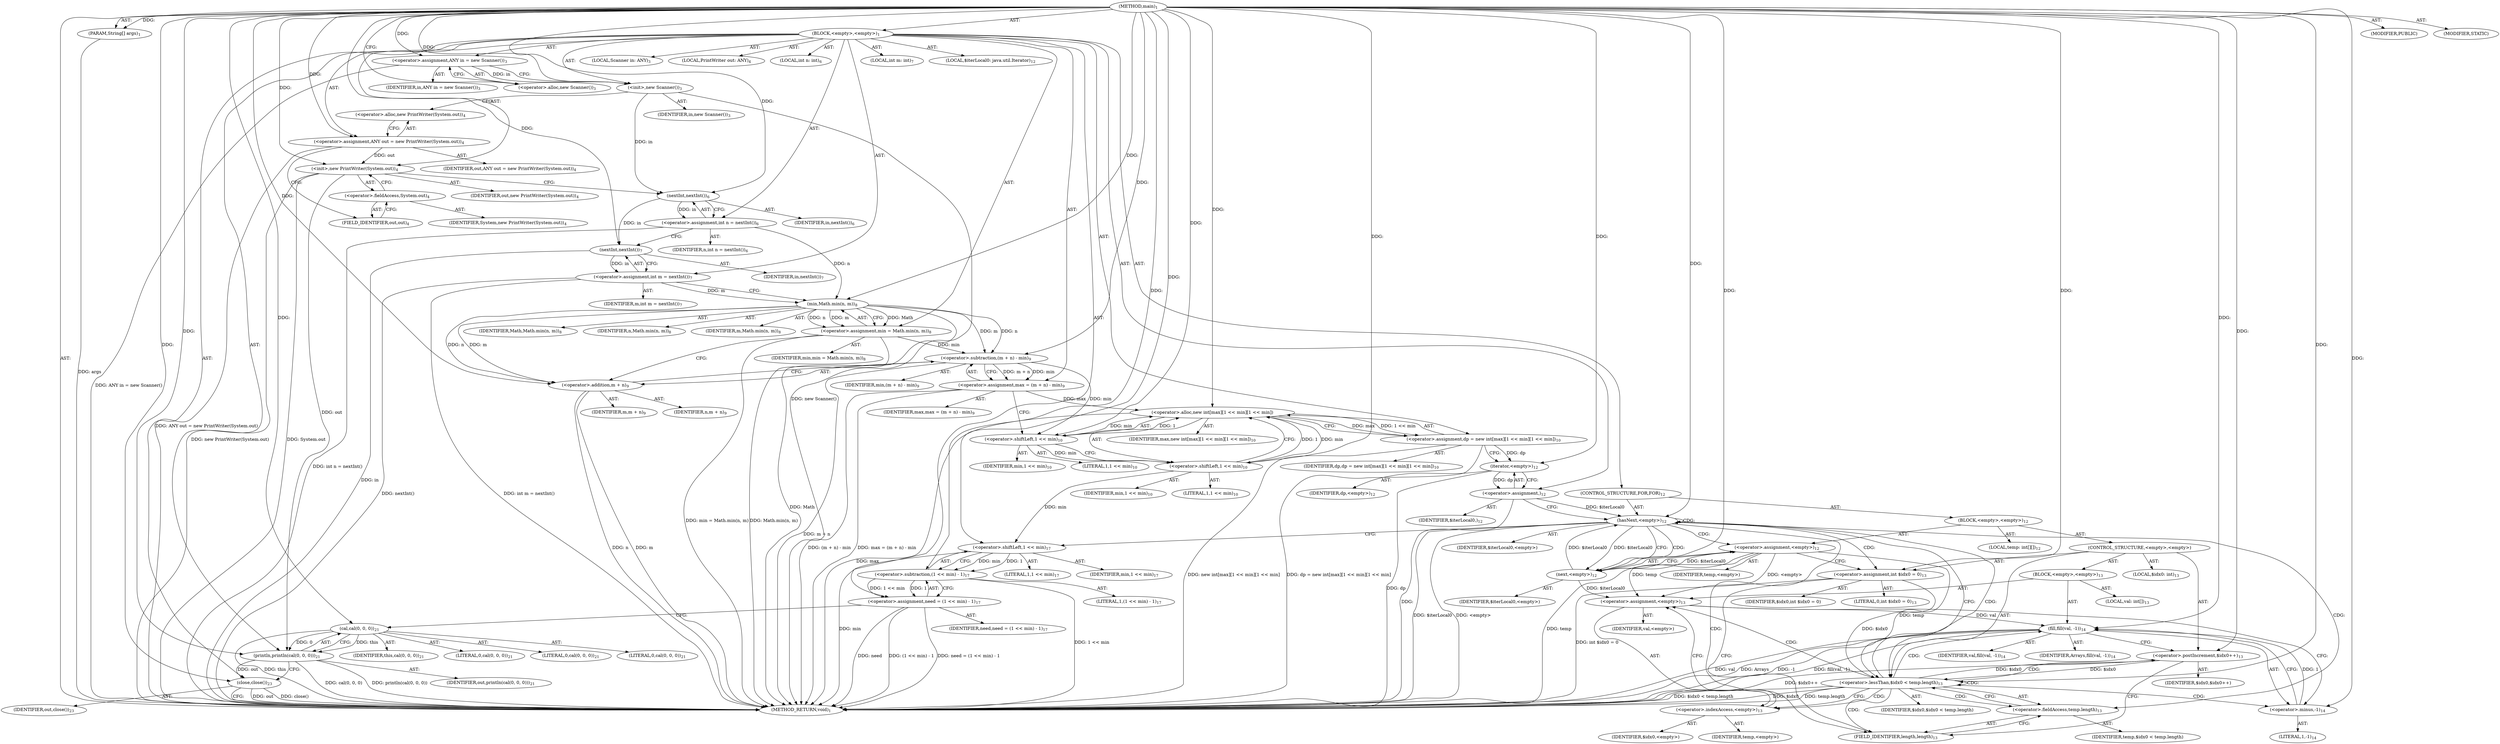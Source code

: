 digraph "main" {  
"21" [label = <(METHOD,main)<SUB>1</SUB>> ]
"22" [label = <(PARAM,String[] args)<SUB>1</SUB>> ]
"23" [label = <(BLOCK,&lt;empty&gt;,&lt;empty&gt;)<SUB>1</SUB>> ]
"4" [label = <(LOCAL,Scanner in: ANY)<SUB>3</SUB>> ]
"24" [label = <(&lt;operator&gt;.assignment,ANY in = new Scanner())<SUB>3</SUB>> ]
"25" [label = <(IDENTIFIER,in,ANY in = new Scanner())<SUB>3</SUB>> ]
"26" [label = <(&lt;operator&gt;.alloc,new Scanner())<SUB>3</SUB>> ]
"27" [label = <(&lt;init&gt;,new Scanner())<SUB>3</SUB>> ]
"3" [label = <(IDENTIFIER,in,new Scanner())<SUB>3</SUB>> ]
"6" [label = <(LOCAL,PrintWriter out: ANY)<SUB>4</SUB>> ]
"28" [label = <(&lt;operator&gt;.assignment,ANY out = new PrintWriter(System.out))<SUB>4</SUB>> ]
"29" [label = <(IDENTIFIER,out,ANY out = new PrintWriter(System.out))<SUB>4</SUB>> ]
"30" [label = <(&lt;operator&gt;.alloc,new PrintWriter(System.out))<SUB>4</SUB>> ]
"31" [label = <(&lt;init&gt;,new PrintWriter(System.out))<SUB>4</SUB>> ]
"5" [label = <(IDENTIFIER,out,new PrintWriter(System.out))<SUB>4</SUB>> ]
"32" [label = <(&lt;operator&gt;.fieldAccess,System.out)<SUB>4</SUB>> ]
"33" [label = <(IDENTIFIER,System,new PrintWriter(System.out))<SUB>4</SUB>> ]
"34" [label = <(FIELD_IDENTIFIER,out,out)<SUB>4</SUB>> ]
"35" [label = <(LOCAL,int n: int)<SUB>6</SUB>> ]
"36" [label = <(&lt;operator&gt;.assignment,int n = nextInt())<SUB>6</SUB>> ]
"37" [label = <(IDENTIFIER,n,int n = nextInt())<SUB>6</SUB>> ]
"38" [label = <(nextInt,nextInt())<SUB>6</SUB>> ]
"39" [label = <(IDENTIFIER,in,nextInt())<SUB>6</SUB>> ]
"40" [label = <(LOCAL,int m: int)<SUB>7</SUB>> ]
"41" [label = <(&lt;operator&gt;.assignment,int m = nextInt())<SUB>7</SUB>> ]
"42" [label = <(IDENTIFIER,m,int m = nextInt())<SUB>7</SUB>> ]
"43" [label = <(nextInt,nextInt())<SUB>7</SUB>> ]
"44" [label = <(IDENTIFIER,in,nextInt())<SUB>7</SUB>> ]
"45" [label = <(&lt;operator&gt;.assignment,min = Math.min(n, m))<SUB>8</SUB>> ]
"46" [label = <(IDENTIFIER,min,min = Math.min(n, m))<SUB>8</SUB>> ]
"47" [label = <(min,Math.min(n, m))<SUB>8</SUB>> ]
"48" [label = <(IDENTIFIER,Math,Math.min(n, m))<SUB>8</SUB>> ]
"49" [label = <(IDENTIFIER,n,Math.min(n, m))<SUB>8</SUB>> ]
"50" [label = <(IDENTIFIER,m,Math.min(n, m))<SUB>8</SUB>> ]
"51" [label = <(&lt;operator&gt;.assignment,max = (m + n) - min)<SUB>9</SUB>> ]
"52" [label = <(IDENTIFIER,max,max = (m + n) - min)<SUB>9</SUB>> ]
"53" [label = <(&lt;operator&gt;.subtraction,(m + n) - min)<SUB>9</SUB>> ]
"54" [label = <(&lt;operator&gt;.addition,m + n)<SUB>9</SUB>> ]
"55" [label = <(IDENTIFIER,m,m + n)<SUB>9</SUB>> ]
"56" [label = <(IDENTIFIER,n,m + n)<SUB>9</SUB>> ]
"57" [label = <(IDENTIFIER,min,(m + n) - min)<SUB>9</SUB>> ]
"58" [label = <(&lt;operator&gt;.assignment,dp = new int[max][1 &lt;&lt; min][1 &lt;&lt; min])<SUB>10</SUB>> ]
"59" [label = <(IDENTIFIER,dp,dp = new int[max][1 &lt;&lt; min][1 &lt;&lt; min])<SUB>10</SUB>> ]
"60" [label = <(&lt;operator&gt;.alloc,new int[max][1 &lt;&lt; min][1 &lt;&lt; min])> ]
"61" [label = <(IDENTIFIER,max,new int[max][1 &lt;&lt; min][1 &lt;&lt; min])<SUB>10</SUB>> ]
"62" [label = <(&lt;operator&gt;.shiftLeft,1 &lt;&lt; min)<SUB>10</SUB>> ]
"63" [label = <(LITERAL,1,1 &lt;&lt; min)<SUB>10</SUB>> ]
"64" [label = <(IDENTIFIER,min,1 &lt;&lt; min)<SUB>10</SUB>> ]
"65" [label = <(&lt;operator&gt;.shiftLeft,1 &lt;&lt; min)<SUB>10</SUB>> ]
"66" [label = <(LITERAL,1,1 &lt;&lt; min)<SUB>10</SUB>> ]
"67" [label = <(IDENTIFIER,min,1 &lt;&lt; min)<SUB>10</SUB>> ]
"68" [label = <(LOCAL,$iterLocal0: java.util.Iterator)<SUB>12</SUB>> ]
"69" [label = <(&lt;operator&gt;.assignment,)<SUB>12</SUB>> ]
"70" [label = <(IDENTIFIER,$iterLocal0,)<SUB>12</SUB>> ]
"71" [label = <(iterator,&lt;empty&gt;)<SUB>12</SUB>> ]
"72" [label = <(IDENTIFIER,dp,&lt;empty&gt;)<SUB>12</SUB>> ]
"73" [label = <(CONTROL_STRUCTURE,FOR,FOR)<SUB>12</SUB>> ]
"74" [label = <(hasNext,&lt;empty&gt;)<SUB>12</SUB>> ]
"75" [label = <(IDENTIFIER,$iterLocal0,&lt;empty&gt;)> ]
"76" [label = <(BLOCK,&lt;empty&gt;,&lt;empty&gt;)<SUB>12</SUB>> ]
"77" [label = <(LOCAL,temp: int[][])<SUB>12</SUB>> ]
"78" [label = <(&lt;operator&gt;.assignment,&lt;empty&gt;)<SUB>12</SUB>> ]
"79" [label = <(IDENTIFIER,temp,&lt;empty&gt;)> ]
"80" [label = <(next,&lt;empty&gt;)<SUB>12</SUB>> ]
"81" [label = <(IDENTIFIER,$iterLocal0,&lt;empty&gt;)> ]
"82" [label = <(CONTROL_STRUCTURE,&lt;empty&gt;,&lt;empty&gt;)> ]
"83" [label = <(LOCAL,$idx0: int)<SUB>13</SUB>> ]
"84" [label = <(&lt;operator&gt;.assignment,int $idx0 = 0)<SUB>13</SUB>> ]
"85" [label = <(IDENTIFIER,$idx0,int $idx0 = 0)> ]
"86" [label = <(LITERAL,0,int $idx0 = 0)<SUB>13</SUB>> ]
"87" [label = <(&lt;operator&gt;.lessThan,$idx0 &lt; temp.length)<SUB>13</SUB>> ]
"88" [label = <(IDENTIFIER,$idx0,$idx0 &lt; temp.length)> ]
"89" [label = <(&lt;operator&gt;.fieldAccess,temp.length)<SUB>13</SUB>> ]
"90" [label = <(IDENTIFIER,temp,$idx0 &lt; temp.length)> ]
"91" [label = <(FIELD_IDENTIFIER,length,length)<SUB>13</SUB>> ]
"92" [label = <(&lt;operator&gt;.postIncrement,$idx0++)<SUB>13</SUB>> ]
"93" [label = <(IDENTIFIER,$idx0,$idx0++)> ]
"94" [label = <(BLOCK,&lt;empty&gt;,&lt;empty&gt;)<SUB>13</SUB>> ]
"95" [label = <(LOCAL,val: int[])<SUB>13</SUB>> ]
"96" [label = <(&lt;operator&gt;.assignment,&lt;empty&gt;)<SUB>13</SUB>> ]
"97" [label = <(IDENTIFIER,val,&lt;empty&gt;)> ]
"98" [label = <(&lt;operator&gt;.indexAccess,&lt;empty&gt;)<SUB>13</SUB>> ]
"99" [label = <(IDENTIFIER,temp,&lt;empty&gt;)> ]
"100" [label = <(IDENTIFIER,$idx0,&lt;empty&gt;)> ]
"101" [label = <(fill,fill(val, -1))<SUB>14</SUB>> ]
"102" [label = <(IDENTIFIER,Arrays,fill(val, -1))<SUB>14</SUB>> ]
"103" [label = <(IDENTIFIER,val,fill(val, -1))<SUB>14</SUB>> ]
"104" [label = <(&lt;operator&gt;.minus,-1)<SUB>14</SUB>> ]
"105" [label = <(LITERAL,1,-1)<SUB>14</SUB>> ]
"106" [label = <(&lt;operator&gt;.assignment,need = (1 &lt;&lt; min) - 1)<SUB>17</SUB>> ]
"107" [label = <(IDENTIFIER,need,need = (1 &lt;&lt; min) - 1)<SUB>17</SUB>> ]
"108" [label = <(&lt;operator&gt;.subtraction,(1 &lt;&lt; min) - 1)<SUB>17</SUB>> ]
"109" [label = <(&lt;operator&gt;.shiftLeft,1 &lt;&lt; min)<SUB>17</SUB>> ]
"110" [label = <(LITERAL,1,1 &lt;&lt; min)<SUB>17</SUB>> ]
"111" [label = <(IDENTIFIER,min,1 &lt;&lt; min)<SUB>17</SUB>> ]
"112" [label = <(LITERAL,1,(1 &lt;&lt; min) - 1)<SUB>17</SUB>> ]
"113" [label = <(println,println(cal(0, 0, 0)))<SUB>21</SUB>> ]
"114" [label = <(IDENTIFIER,out,println(cal(0, 0, 0)))<SUB>21</SUB>> ]
"115" [label = <(cal,cal(0, 0, 0))<SUB>21</SUB>> ]
"116" [label = <(IDENTIFIER,this,cal(0, 0, 0))<SUB>21</SUB>> ]
"117" [label = <(LITERAL,0,cal(0, 0, 0))<SUB>21</SUB>> ]
"118" [label = <(LITERAL,0,cal(0, 0, 0))<SUB>21</SUB>> ]
"119" [label = <(LITERAL,0,cal(0, 0, 0))<SUB>21</SUB>> ]
"120" [label = <(close,close())<SUB>23</SUB>> ]
"121" [label = <(IDENTIFIER,out,close())<SUB>23</SUB>> ]
"122" [label = <(MODIFIER,PUBLIC)> ]
"123" [label = <(MODIFIER,STATIC)> ]
"124" [label = <(METHOD_RETURN,void)<SUB>1</SUB>> ]
  "21" -> "22"  [ label = "AST: "] 
  "21" -> "23"  [ label = "AST: "] 
  "21" -> "122"  [ label = "AST: "] 
  "21" -> "123"  [ label = "AST: "] 
  "21" -> "124"  [ label = "AST: "] 
  "23" -> "4"  [ label = "AST: "] 
  "23" -> "24"  [ label = "AST: "] 
  "23" -> "27"  [ label = "AST: "] 
  "23" -> "6"  [ label = "AST: "] 
  "23" -> "28"  [ label = "AST: "] 
  "23" -> "31"  [ label = "AST: "] 
  "23" -> "35"  [ label = "AST: "] 
  "23" -> "36"  [ label = "AST: "] 
  "23" -> "40"  [ label = "AST: "] 
  "23" -> "41"  [ label = "AST: "] 
  "23" -> "45"  [ label = "AST: "] 
  "23" -> "51"  [ label = "AST: "] 
  "23" -> "58"  [ label = "AST: "] 
  "23" -> "68"  [ label = "AST: "] 
  "23" -> "69"  [ label = "AST: "] 
  "23" -> "73"  [ label = "AST: "] 
  "23" -> "106"  [ label = "AST: "] 
  "23" -> "113"  [ label = "AST: "] 
  "23" -> "120"  [ label = "AST: "] 
  "24" -> "25"  [ label = "AST: "] 
  "24" -> "26"  [ label = "AST: "] 
  "27" -> "3"  [ label = "AST: "] 
  "28" -> "29"  [ label = "AST: "] 
  "28" -> "30"  [ label = "AST: "] 
  "31" -> "5"  [ label = "AST: "] 
  "31" -> "32"  [ label = "AST: "] 
  "32" -> "33"  [ label = "AST: "] 
  "32" -> "34"  [ label = "AST: "] 
  "36" -> "37"  [ label = "AST: "] 
  "36" -> "38"  [ label = "AST: "] 
  "38" -> "39"  [ label = "AST: "] 
  "41" -> "42"  [ label = "AST: "] 
  "41" -> "43"  [ label = "AST: "] 
  "43" -> "44"  [ label = "AST: "] 
  "45" -> "46"  [ label = "AST: "] 
  "45" -> "47"  [ label = "AST: "] 
  "47" -> "48"  [ label = "AST: "] 
  "47" -> "49"  [ label = "AST: "] 
  "47" -> "50"  [ label = "AST: "] 
  "51" -> "52"  [ label = "AST: "] 
  "51" -> "53"  [ label = "AST: "] 
  "53" -> "54"  [ label = "AST: "] 
  "53" -> "57"  [ label = "AST: "] 
  "54" -> "55"  [ label = "AST: "] 
  "54" -> "56"  [ label = "AST: "] 
  "58" -> "59"  [ label = "AST: "] 
  "58" -> "60"  [ label = "AST: "] 
  "60" -> "61"  [ label = "AST: "] 
  "60" -> "62"  [ label = "AST: "] 
  "60" -> "65"  [ label = "AST: "] 
  "62" -> "63"  [ label = "AST: "] 
  "62" -> "64"  [ label = "AST: "] 
  "65" -> "66"  [ label = "AST: "] 
  "65" -> "67"  [ label = "AST: "] 
  "69" -> "70"  [ label = "AST: "] 
  "69" -> "71"  [ label = "AST: "] 
  "71" -> "72"  [ label = "AST: "] 
  "73" -> "74"  [ label = "AST: "] 
  "73" -> "76"  [ label = "AST: "] 
  "74" -> "75"  [ label = "AST: "] 
  "76" -> "77"  [ label = "AST: "] 
  "76" -> "78"  [ label = "AST: "] 
  "76" -> "82"  [ label = "AST: "] 
  "78" -> "79"  [ label = "AST: "] 
  "78" -> "80"  [ label = "AST: "] 
  "80" -> "81"  [ label = "AST: "] 
  "82" -> "83"  [ label = "AST: "] 
  "82" -> "84"  [ label = "AST: "] 
  "82" -> "87"  [ label = "AST: "] 
  "82" -> "92"  [ label = "AST: "] 
  "82" -> "94"  [ label = "AST: "] 
  "84" -> "85"  [ label = "AST: "] 
  "84" -> "86"  [ label = "AST: "] 
  "87" -> "88"  [ label = "AST: "] 
  "87" -> "89"  [ label = "AST: "] 
  "89" -> "90"  [ label = "AST: "] 
  "89" -> "91"  [ label = "AST: "] 
  "92" -> "93"  [ label = "AST: "] 
  "94" -> "95"  [ label = "AST: "] 
  "94" -> "96"  [ label = "AST: "] 
  "94" -> "101"  [ label = "AST: "] 
  "96" -> "97"  [ label = "AST: "] 
  "96" -> "98"  [ label = "AST: "] 
  "98" -> "99"  [ label = "AST: "] 
  "98" -> "100"  [ label = "AST: "] 
  "101" -> "102"  [ label = "AST: "] 
  "101" -> "103"  [ label = "AST: "] 
  "101" -> "104"  [ label = "AST: "] 
  "104" -> "105"  [ label = "AST: "] 
  "106" -> "107"  [ label = "AST: "] 
  "106" -> "108"  [ label = "AST: "] 
  "108" -> "109"  [ label = "AST: "] 
  "108" -> "112"  [ label = "AST: "] 
  "109" -> "110"  [ label = "AST: "] 
  "109" -> "111"  [ label = "AST: "] 
  "113" -> "114"  [ label = "AST: "] 
  "113" -> "115"  [ label = "AST: "] 
  "115" -> "116"  [ label = "AST: "] 
  "115" -> "117"  [ label = "AST: "] 
  "115" -> "118"  [ label = "AST: "] 
  "115" -> "119"  [ label = "AST: "] 
  "120" -> "121"  [ label = "AST: "] 
  "24" -> "27"  [ label = "CFG: "] 
  "27" -> "30"  [ label = "CFG: "] 
  "28" -> "34"  [ label = "CFG: "] 
  "31" -> "38"  [ label = "CFG: "] 
  "36" -> "43"  [ label = "CFG: "] 
  "41" -> "47"  [ label = "CFG: "] 
  "45" -> "54"  [ label = "CFG: "] 
  "51" -> "62"  [ label = "CFG: "] 
  "58" -> "71"  [ label = "CFG: "] 
  "69" -> "74"  [ label = "CFG: "] 
  "106" -> "115"  [ label = "CFG: "] 
  "113" -> "120"  [ label = "CFG: "] 
  "120" -> "124"  [ label = "CFG: "] 
  "26" -> "24"  [ label = "CFG: "] 
  "30" -> "28"  [ label = "CFG: "] 
  "32" -> "31"  [ label = "CFG: "] 
  "38" -> "36"  [ label = "CFG: "] 
  "43" -> "41"  [ label = "CFG: "] 
  "47" -> "45"  [ label = "CFG: "] 
  "53" -> "51"  [ label = "CFG: "] 
  "60" -> "58"  [ label = "CFG: "] 
  "71" -> "69"  [ label = "CFG: "] 
  "74" -> "80"  [ label = "CFG: "] 
  "74" -> "109"  [ label = "CFG: "] 
  "108" -> "106"  [ label = "CFG: "] 
  "115" -> "113"  [ label = "CFG: "] 
  "34" -> "32"  [ label = "CFG: "] 
  "54" -> "53"  [ label = "CFG: "] 
  "62" -> "65"  [ label = "CFG: "] 
  "65" -> "60"  [ label = "CFG: "] 
  "78" -> "84"  [ label = "CFG: "] 
  "109" -> "108"  [ label = "CFG: "] 
  "80" -> "78"  [ label = "CFG: "] 
  "84" -> "91"  [ label = "CFG: "] 
  "87" -> "74"  [ label = "CFG: "] 
  "87" -> "98"  [ label = "CFG: "] 
  "92" -> "91"  [ label = "CFG: "] 
  "89" -> "87"  [ label = "CFG: "] 
  "96" -> "104"  [ label = "CFG: "] 
  "101" -> "92"  [ label = "CFG: "] 
  "91" -> "89"  [ label = "CFG: "] 
  "98" -> "96"  [ label = "CFG: "] 
  "104" -> "101"  [ label = "CFG: "] 
  "21" -> "26"  [ label = "CFG: "] 
  "22" -> "124"  [ label = "DDG: args"] 
  "24" -> "124"  [ label = "DDG: ANY in = new Scanner()"] 
  "27" -> "124"  [ label = "DDG: new Scanner()"] 
  "28" -> "124"  [ label = "DDG: ANY out = new PrintWriter(System.out)"] 
  "31" -> "124"  [ label = "DDG: System.out"] 
  "31" -> "124"  [ label = "DDG: new PrintWriter(System.out)"] 
  "36" -> "124"  [ label = "DDG: int n = nextInt()"] 
  "43" -> "124"  [ label = "DDG: in"] 
  "41" -> "124"  [ label = "DDG: nextInt()"] 
  "41" -> "124"  [ label = "DDG: int m = nextInt()"] 
  "45" -> "124"  [ label = "DDG: Math.min(n, m)"] 
  "45" -> "124"  [ label = "DDG: min = Math.min(n, m)"] 
  "54" -> "124"  [ label = "DDG: m"] 
  "54" -> "124"  [ label = "DDG: n"] 
  "53" -> "124"  [ label = "DDG: m + n"] 
  "51" -> "124"  [ label = "DDG: (m + n) - min"] 
  "51" -> "124"  [ label = "DDG: max = (m + n) - min"] 
  "60" -> "124"  [ label = "DDG: max"] 
  "58" -> "124"  [ label = "DDG: new int[max][1 &lt;&lt; min][1 &lt;&lt; min]"] 
  "58" -> "124"  [ label = "DDG: dp = new int[max][1 &lt;&lt; min][1 &lt;&lt; min]"] 
  "71" -> "124"  [ label = "DDG: dp"] 
  "69" -> "124"  [ label = "DDG: "] 
  "74" -> "124"  [ label = "DDG: $iterLocal0"] 
  "74" -> "124"  [ label = "DDG: &lt;empty&gt;"] 
  "109" -> "124"  [ label = "DDG: min"] 
  "108" -> "124"  [ label = "DDG: 1 &lt;&lt; min"] 
  "106" -> "124"  [ label = "DDG: (1 &lt;&lt; min) - 1"] 
  "106" -> "124"  [ label = "DDG: need = (1 &lt;&lt; min) - 1"] 
  "113" -> "124"  [ label = "DDG: cal(0, 0, 0)"] 
  "113" -> "124"  [ label = "DDG: println(cal(0, 0, 0))"] 
  "120" -> "124"  [ label = "DDG: out"] 
  "120" -> "124"  [ label = "DDG: close()"] 
  "78" -> "124"  [ label = "DDG: temp"] 
  "84" -> "124"  [ label = "DDG: int $idx0 = 0"] 
  "87" -> "124"  [ label = "DDG: $idx0"] 
  "87" -> "124"  [ label = "DDG: temp.length"] 
  "87" -> "124"  [ label = "DDG: $idx0 &lt; temp.length"] 
  "101" -> "124"  [ label = "DDG: val"] 
  "101" -> "124"  [ label = "DDG: -1"] 
  "101" -> "124"  [ label = "DDG: fill(val, -1)"] 
  "92" -> "124"  [ label = "DDG: $idx0++"] 
  "115" -> "124"  [ label = "DDG: this"] 
  "47" -> "124"  [ label = "DDG: Math"] 
  "106" -> "124"  [ label = "DDG: need"] 
  "101" -> "124"  [ label = "DDG: Arrays"] 
  "21" -> "22"  [ label = "DDG: "] 
  "21" -> "24"  [ label = "DDG: "] 
  "21" -> "28"  [ label = "DDG: "] 
  "38" -> "36"  [ label = "DDG: in"] 
  "43" -> "41"  [ label = "DDG: in"] 
  "47" -> "45"  [ label = "DDG: Math"] 
  "47" -> "45"  [ label = "DDG: n"] 
  "47" -> "45"  [ label = "DDG: m"] 
  "53" -> "51"  [ label = "DDG: m + n"] 
  "53" -> "51"  [ label = "DDG: min"] 
  "60" -> "58"  [ label = "DDG: max"] 
  "60" -> "58"  [ label = "DDG: 1 &lt;&lt; min"] 
  "71" -> "69"  [ label = "DDG: dp"] 
  "108" -> "106"  [ label = "DDG: 1 &lt;&lt; min"] 
  "108" -> "106"  [ label = "DDG: 1"] 
  "24" -> "27"  [ label = "DDG: in"] 
  "21" -> "27"  [ label = "DDG: "] 
  "28" -> "31"  [ label = "DDG: out"] 
  "21" -> "31"  [ label = "DDG: "] 
  "31" -> "113"  [ label = "DDG: out"] 
  "21" -> "113"  [ label = "DDG: "] 
  "115" -> "113"  [ label = "DDG: this"] 
  "115" -> "113"  [ label = "DDG: 0"] 
  "113" -> "120"  [ label = "DDG: out"] 
  "21" -> "120"  [ label = "DDG: "] 
  "27" -> "38"  [ label = "DDG: in"] 
  "21" -> "38"  [ label = "DDG: "] 
  "38" -> "43"  [ label = "DDG: in"] 
  "21" -> "43"  [ label = "DDG: "] 
  "21" -> "47"  [ label = "DDG: "] 
  "36" -> "47"  [ label = "DDG: n"] 
  "41" -> "47"  [ label = "DDG: m"] 
  "47" -> "53"  [ label = "DDG: m"] 
  "21" -> "53"  [ label = "DDG: "] 
  "47" -> "53"  [ label = "DDG: n"] 
  "45" -> "53"  [ label = "DDG: min"] 
  "51" -> "60"  [ label = "DDG: max"] 
  "21" -> "60"  [ label = "DDG: "] 
  "62" -> "60"  [ label = "DDG: 1"] 
  "62" -> "60"  [ label = "DDG: min"] 
  "65" -> "60"  [ label = "DDG: 1"] 
  "65" -> "60"  [ label = "DDG: min"] 
  "58" -> "71"  [ label = "DDG: dp"] 
  "21" -> "71"  [ label = "DDG: "] 
  "69" -> "74"  [ label = "DDG: $iterLocal0"] 
  "80" -> "74"  [ label = "DDG: $iterLocal0"] 
  "21" -> "74"  [ label = "DDG: "] 
  "80" -> "78"  [ label = "DDG: $iterLocal0"] 
  "109" -> "108"  [ label = "DDG: 1"] 
  "109" -> "108"  [ label = "DDG: min"] 
  "21" -> "108"  [ label = "DDG: "] 
  "21" -> "115"  [ label = "DDG: "] 
  "47" -> "54"  [ label = "DDG: m"] 
  "21" -> "54"  [ label = "DDG: "] 
  "47" -> "54"  [ label = "DDG: n"] 
  "21" -> "62"  [ label = "DDG: "] 
  "53" -> "62"  [ label = "DDG: min"] 
  "21" -> "65"  [ label = "DDG: "] 
  "62" -> "65"  [ label = "DDG: min"] 
  "21" -> "84"  [ label = "DDG: "] 
  "21" -> "109"  [ label = "DDG: "] 
  "65" -> "109"  [ label = "DDG: min"] 
  "74" -> "80"  [ label = "DDG: $iterLocal0"] 
  "21" -> "80"  [ label = "DDG: "] 
  "84" -> "87"  [ label = "DDG: $idx0"] 
  "92" -> "87"  [ label = "DDG: $idx0"] 
  "21" -> "87"  [ label = "DDG: "] 
  "78" -> "87"  [ label = "DDG: temp"] 
  "87" -> "92"  [ label = "DDG: $idx0"] 
  "21" -> "92"  [ label = "DDG: "] 
  "78" -> "96"  [ label = "DDG: temp"] 
  "78" -> "96"  [ label = "DDG: &lt;empty&gt;"] 
  "80" -> "96"  [ label = "DDG: $iterLocal0"] 
  "21" -> "101"  [ label = "DDG: "] 
  "96" -> "101"  [ label = "DDG: val"] 
  "104" -> "101"  [ label = "DDG: 1"] 
  "21" -> "104"  [ label = "DDG: "] 
  "74" -> "80"  [ label = "CDG: "] 
  "74" -> "89"  [ label = "CDG: "] 
  "74" -> "84"  [ label = "CDG: "] 
  "74" -> "74"  [ label = "CDG: "] 
  "74" -> "87"  [ label = "CDG: "] 
  "74" -> "91"  [ label = "CDG: "] 
  "74" -> "78"  [ label = "CDG: "] 
  "87" -> "96"  [ label = "CDG: "] 
  "87" -> "89"  [ label = "CDG: "] 
  "87" -> "98"  [ label = "CDG: "] 
  "87" -> "104"  [ label = "CDG: "] 
  "87" -> "92"  [ label = "CDG: "] 
  "87" -> "87"  [ label = "CDG: "] 
  "87" -> "91"  [ label = "CDG: "] 
  "87" -> "101"  [ label = "CDG: "] 
}
